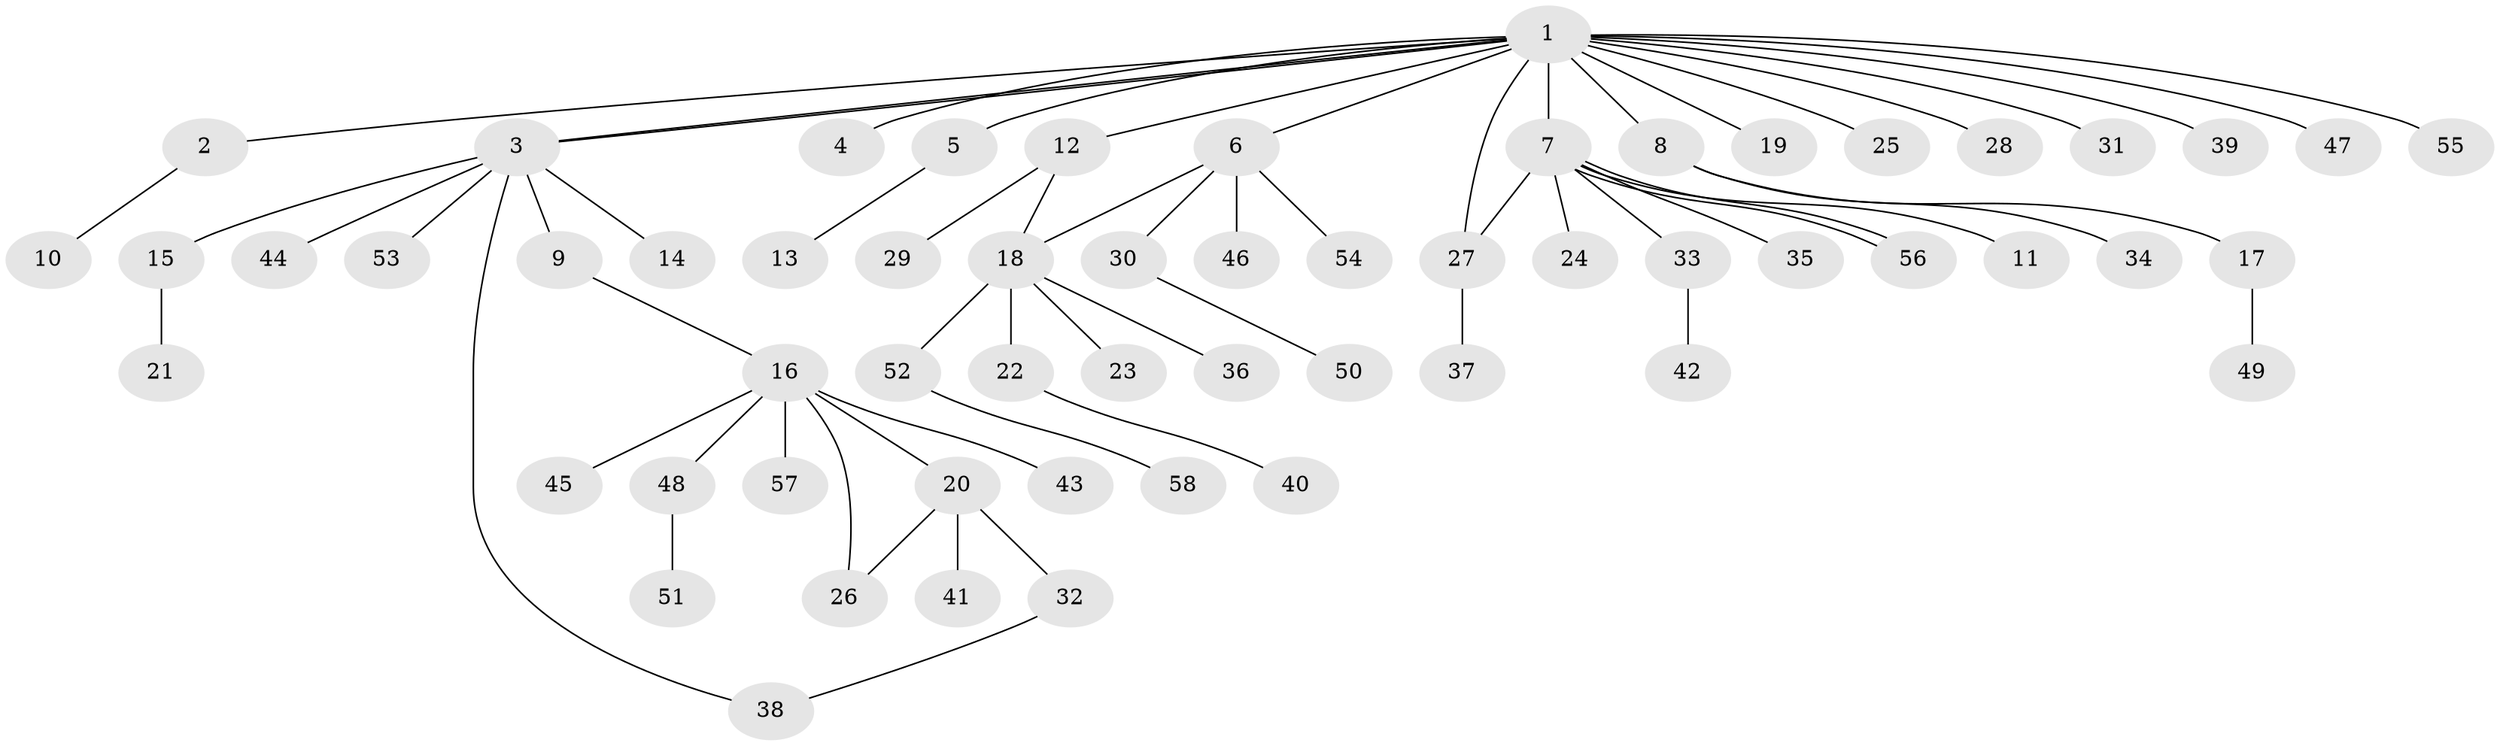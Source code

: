 // coarse degree distribution, {1: 0.6571428571428571, 5: 0.08571428571428572, 2: 0.14285714285714285, 3: 0.05714285714285714, 14: 0.02857142857142857, 6: 0.02857142857142857}
// Generated by graph-tools (version 1.1) at 2025/36/03/04/25 23:36:44]
// undirected, 58 vertices, 63 edges
graph export_dot {
  node [color=gray90,style=filled];
  1;
  2;
  3;
  4;
  5;
  6;
  7;
  8;
  9;
  10;
  11;
  12;
  13;
  14;
  15;
  16;
  17;
  18;
  19;
  20;
  21;
  22;
  23;
  24;
  25;
  26;
  27;
  28;
  29;
  30;
  31;
  32;
  33;
  34;
  35;
  36;
  37;
  38;
  39;
  40;
  41;
  42;
  43;
  44;
  45;
  46;
  47;
  48;
  49;
  50;
  51;
  52;
  53;
  54;
  55;
  56;
  57;
  58;
  1 -- 2;
  1 -- 3;
  1 -- 3;
  1 -- 4;
  1 -- 5;
  1 -- 6;
  1 -- 7;
  1 -- 8;
  1 -- 12;
  1 -- 19;
  1 -- 25;
  1 -- 27;
  1 -- 28;
  1 -- 31;
  1 -- 39;
  1 -- 47;
  1 -- 55;
  2 -- 10;
  3 -- 9;
  3 -- 14;
  3 -- 15;
  3 -- 38;
  3 -- 44;
  3 -- 53;
  5 -- 13;
  6 -- 18;
  6 -- 30;
  6 -- 46;
  6 -- 54;
  7 -- 11;
  7 -- 24;
  7 -- 27;
  7 -- 33;
  7 -- 35;
  7 -- 56;
  7 -- 56;
  8 -- 17;
  8 -- 34;
  9 -- 16;
  12 -- 18;
  12 -- 29;
  15 -- 21;
  16 -- 20;
  16 -- 26;
  16 -- 43;
  16 -- 45;
  16 -- 48;
  16 -- 57;
  17 -- 49;
  18 -- 22;
  18 -- 23;
  18 -- 36;
  18 -- 52;
  20 -- 26;
  20 -- 32;
  20 -- 41;
  22 -- 40;
  27 -- 37;
  30 -- 50;
  32 -- 38;
  33 -- 42;
  48 -- 51;
  52 -- 58;
}
